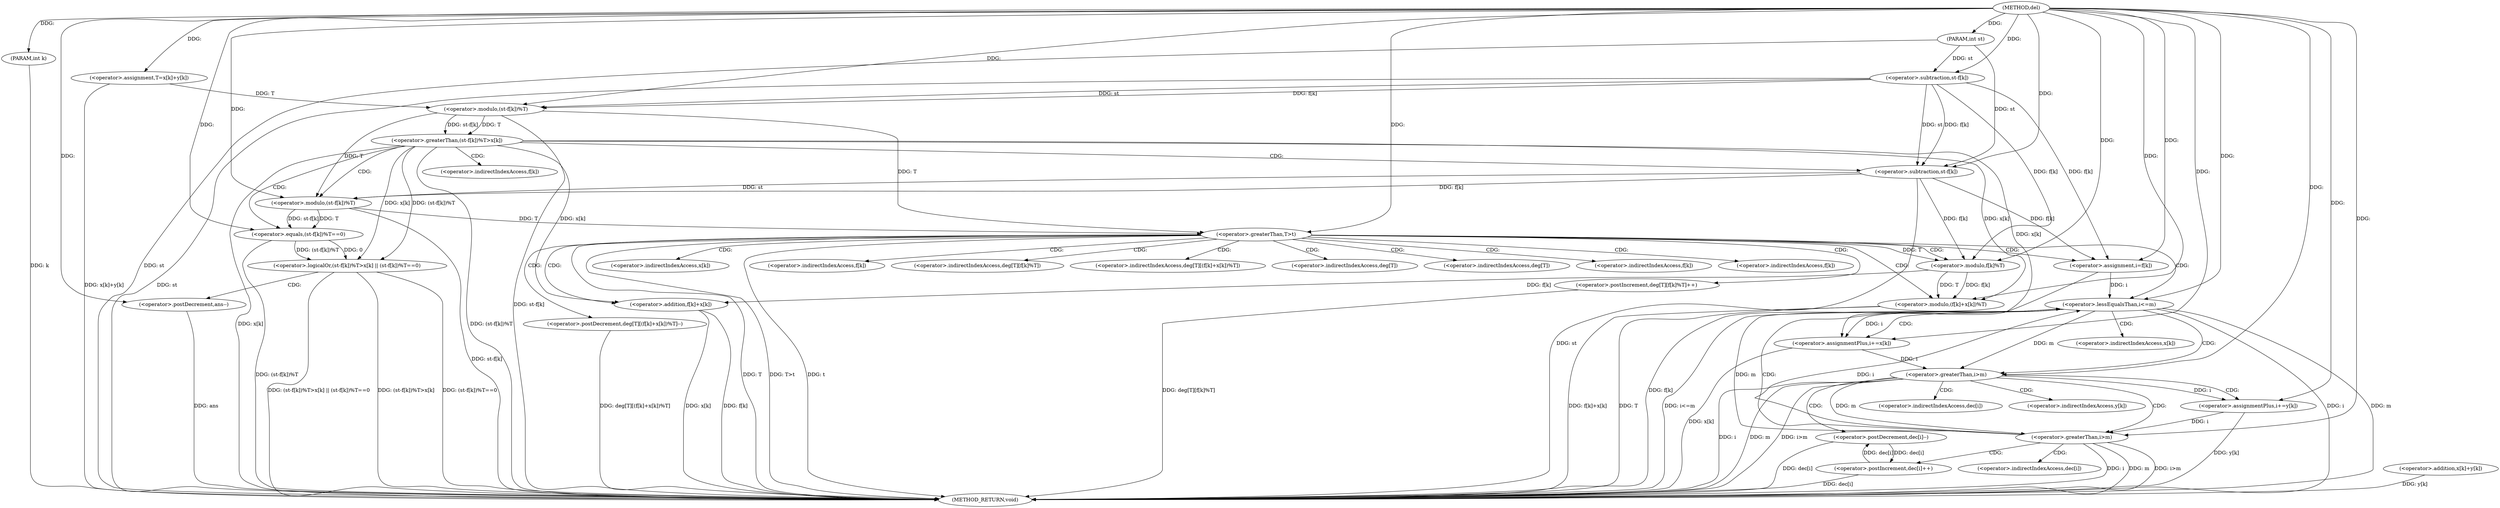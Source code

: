 digraph "del" {  
"1000189" [label = "(METHOD,del)" ]
"1000298" [label = "(METHOD_RETURN,void)" ]
"1000190" [label = "(PARAM,int st)" ]
"1000191" [label = "(PARAM,int k)" ]
"1000194" [label = "(<operator>.assignment,T=x[k]+y[k])" ]
"1000204" [label = "(<operator>.logicalOr,(st-f[k])%T>x[k] || (st-f[k])%T==0)" ]
"1000225" [label = "(<operator>.postDecrement,ans--)" ]
"1000228" [label = "(<operator>.greaterThan,T>t)" ]
"1000196" [label = "(<operator>.addition,x[k]+y[k])" ]
"1000205" [label = "(<operator>.greaterThan,(st-f[k])%T>x[k])" ]
"1000216" [label = "(<operator>.equals,(st-f[k])%T==0)" ]
"1000234" [label = "(<operator>.assignment,i=f[k])" ]
"1000239" [label = "(<operator>.lessEqualsThan,i<=m)" ]
"1000206" [label = "(<operator>.modulo,(st-f[k])%T)" ]
"1000217" [label = "(<operator>.modulo,(st-f[k])%T)" ]
"1000243" [label = "(<operator>.assignmentPlus,i+=x[k])" ]
"1000253" [label = "(<operator>.postDecrement,dec[i]--)" ]
"1000257" [label = "(<operator>.assignmentPlus,i+=y[k])" ]
"1000267" [label = "(<operator>.postIncrement,dec[i]++)" ]
"1000274" [label = "(<operator>.postIncrement,deg[T][f[k]%T]++)" ]
"1000284" [label = "(<operator>.postDecrement,deg[T][(f[k]+x[k])%T]--)" ]
"1000207" [label = "(<operator>.subtraction,st-f[k])" ]
"1000218" [label = "(<operator>.subtraction,st-f[k])" ]
"1000249" [label = "(<operator>.greaterThan,i>m)" ]
"1000263" [label = "(<operator>.greaterThan,i>m)" ]
"1000279" [label = "(<operator>.modulo,f[k]%T)" ]
"1000289" [label = "(<operator>.modulo,(f[k]+x[k])%T)" ]
"1000290" [label = "(<operator>.addition,f[k]+x[k])" ]
"1000236" [label = "(<operator>.indirectIndexAccess,f[k])" ]
"1000220" [label = "(<operator>.indirectIndexAccess,f[k])" ]
"1000245" [label = "(<operator>.indirectIndexAccess,x[k])" ]
"1000254" [label = "(<operator>.indirectIndexAccess,dec[i])" ]
"1000259" [label = "(<operator>.indirectIndexAccess,y[k])" ]
"1000268" [label = "(<operator>.indirectIndexAccess,dec[i])" ]
"1000275" [label = "(<operator>.indirectIndexAccess,deg[T][f[k]%T])" ]
"1000285" [label = "(<operator>.indirectIndexAccess,deg[T][(f[k]+x[k])%T])" ]
"1000276" [label = "(<operator>.indirectIndexAccess,deg[T])" ]
"1000286" [label = "(<operator>.indirectIndexAccess,deg[T])" ]
"1000280" [label = "(<operator>.indirectIndexAccess,f[k])" ]
"1000291" [label = "(<operator>.indirectIndexAccess,f[k])" ]
"1000294" [label = "(<operator>.indirectIndexAccess,x[k])" ]
  "1000190" -> "1000298"  [ label = "DDG: st"] 
  "1000191" -> "1000298"  [ label = "DDG: k"] 
  "1000196" -> "1000298"  [ label = "DDG: y[k]"] 
  "1000194" -> "1000298"  [ label = "DDG: x[k]+y[k]"] 
  "1000207" -> "1000298"  [ label = "DDG: st"] 
  "1000206" -> "1000298"  [ label = "DDG: st-f[k]"] 
  "1000205" -> "1000298"  [ label = "DDG: (st-f[k])%T"] 
  "1000205" -> "1000298"  [ label = "DDG: x[k]"] 
  "1000204" -> "1000298"  [ label = "DDG: (st-f[k])%T>x[k]"] 
  "1000218" -> "1000298"  [ label = "DDG: st"] 
  "1000217" -> "1000298"  [ label = "DDG: st-f[k]"] 
  "1000216" -> "1000298"  [ label = "DDG: (st-f[k])%T"] 
  "1000204" -> "1000298"  [ label = "DDG: (st-f[k])%T==0"] 
  "1000204" -> "1000298"  [ label = "DDG: (st-f[k])%T>x[k] || (st-f[k])%T==0"] 
  "1000228" -> "1000298"  [ label = "DDG: T"] 
  "1000228" -> "1000298"  [ label = "DDG: T>t"] 
  "1000274" -> "1000298"  [ label = "DDG: deg[T][f[k]%T]"] 
  "1000290" -> "1000298"  [ label = "DDG: f[k]"] 
  "1000290" -> "1000298"  [ label = "DDG: x[k]"] 
  "1000289" -> "1000298"  [ label = "DDG: f[k]+x[k]"] 
  "1000289" -> "1000298"  [ label = "DDG: T"] 
  "1000284" -> "1000298"  [ label = "DDG: deg[T][(f[k]+x[k])%T]"] 
  "1000234" -> "1000298"  [ label = "DDG: f[k]"] 
  "1000239" -> "1000298"  [ label = "DDG: i"] 
  "1000239" -> "1000298"  [ label = "DDG: m"] 
  "1000239" -> "1000298"  [ label = "DDG: i<=m"] 
  "1000243" -> "1000298"  [ label = "DDG: x[k]"] 
  "1000249" -> "1000298"  [ label = "DDG: i"] 
  "1000249" -> "1000298"  [ label = "DDG: m"] 
  "1000249" -> "1000298"  [ label = "DDG: i>m"] 
  "1000253" -> "1000298"  [ label = "DDG: dec[i]"] 
  "1000257" -> "1000298"  [ label = "DDG: y[k]"] 
  "1000263" -> "1000298"  [ label = "DDG: i"] 
  "1000263" -> "1000298"  [ label = "DDG: m"] 
  "1000263" -> "1000298"  [ label = "DDG: i>m"] 
  "1000267" -> "1000298"  [ label = "DDG: dec[i]"] 
  "1000228" -> "1000298"  [ label = "DDG: t"] 
  "1000225" -> "1000298"  [ label = "DDG: ans"] 
  "1000189" -> "1000190"  [ label = "DDG: "] 
  "1000189" -> "1000191"  [ label = "DDG: "] 
  "1000189" -> "1000194"  [ label = "DDG: "] 
  "1000205" -> "1000204"  [ label = "DDG: (st-f[k])%T"] 
  "1000205" -> "1000204"  [ label = "DDG: x[k]"] 
  "1000216" -> "1000204"  [ label = "DDG: 0"] 
  "1000216" -> "1000204"  [ label = "DDG: (st-f[k])%T"] 
  "1000189" -> "1000225"  [ label = "DDG: "] 
  "1000206" -> "1000228"  [ label = "DDG: T"] 
  "1000217" -> "1000228"  [ label = "DDG: T"] 
  "1000189" -> "1000228"  [ label = "DDG: "] 
  "1000206" -> "1000205"  [ label = "DDG: st-f[k]"] 
  "1000206" -> "1000205"  [ label = "DDG: T"] 
  "1000217" -> "1000216"  [ label = "DDG: st-f[k]"] 
  "1000217" -> "1000216"  [ label = "DDG: T"] 
  "1000189" -> "1000216"  [ label = "DDG: "] 
  "1000207" -> "1000234"  [ label = "DDG: f[k]"] 
  "1000218" -> "1000234"  [ label = "DDG: f[k]"] 
  "1000207" -> "1000206"  [ label = "DDG: f[k]"] 
  "1000207" -> "1000206"  [ label = "DDG: st"] 
  "1000194" -> "1000206"  [ label = "DDG: T"] 
  "1000189" -> "1000206"  [ label = "DDG: "] 
  "1000218" -> "1000217"  [ label = "DDG: f[k]"] 
  "1000218" -> "1000217"  [ label = "DDG: st"] 
  "1000206" -> "1000217"  [ label = "DDG: T"] 
  "1000189" -> "1000217"  [ label = "DDG: "] 
  "1000189" -> "1000234"  [ label = "DDG: "] 
  "1000234" -> "1000239"  [ label = "DDG: i"] 
  "1000263" -> "1000239"  [ label = "DDG: i"] 
  "1000189" -> "1000239"  [ label = "DDG: "] 
  "1000263" -> "1000239"  [ label = "DDG: m"] 
  "1000205" -> "1000243"  [ label = "DDG: x[k]"] 
  "1000190" -> "1000207"  [ label = "DDG: st"] 
  "1000189" -> "1000207"  [ label = "DDG: "] 
  "1000207" -> "1000218"  [ label = "DDG: st"] 
  "1000190" -> "1000218"  [ label = "DDG: st"] 
  "1000189" -> "1000218"  [ label = "DDG: "] 
  "1000207" -> "1000218"  [ label = "DDG: f[k]"] 
  "1000239" -> "1000243"  [ label = "DDG: i"] 
  "1000189" -> "1000243"  [ label = "DDG: "] 
  "1000267" -> "1000253"  [ label = "DDG: dec[i]"] 
  "1000249" -> "1000257"  [ label = "DDG: i"] 
  "1000189" -> "1000257"  [ label = "DDG: "] 
  "1000253" -> "1000267"  [ label = "DDG: dec[i]"] 
  "1000243" -> "1000249"  [ label = "DDG: i"] 
  "1000189" -> "1000249"  [ label = "DDG: "] 
  "1000239" -> "1000249"  [ label = "DDG: m"] 
  "1000257" -> "1000263"  [ label = "DDG: i"] 
  "1000189" -> "1000263"  [ label = "DDG: "] 
  "1000249" -> "1000263"  [ label = "DDG: m"] 
  "1000207" -> "1000279"  [ label = "DDG: f[k]"] 
  "1000218" -> "1000279"  [ label = "DDG: f[k]"] 
  "1000228" -> "1000279"  [ label = "DDG: T"] 
  "1000189" -> "1000279"  [ label = "DDG: "] 
  "1000205" -> "1000289"  [ label = "DDG: x[k]"] 
  "1000279" -> "1000289"  [ label = "DDG: f[k]"] 
  "1000279" -> "1000289"  [ label = "DDG: T"] 
  "1000189" -> "1000289"  [ label = "DDG: "] 
  "1000279" -> "1000290"  [ label = "DDG: f[k]"] 
  "1000205" -> "1000290"  [ label = "DDG: x[k]"] 
  "1000204" -> "1000225"  [ label = "CDG: "] 
  "1000228" -> "1000294"  [ label = "CDG: "] 
  "1000228" -> "1000286"  [ label = "CDG: "] 
  "1000228" -> "1000285"  [ label = "CDG: "] 
  "1000228" -> "1000239"  [ label = "CDG: "] 
  "1000228" -> "1000276"  [ label = "CDG: "] 
  "1000228" -> "1000291"  [ label = "CDG: "] 
  "1000228" -> "1000290"  [ label = "CDG: "] 
  "1000228" -> "1000274"  [ label = "CDG: "] 
  "1000228" -> "1000236"  [ label = "CDG: "] 
  "1000228" -> "1000234"  [ label = "CDG: "] 
  "1000228" -> "1000284"  [ label = "CDG: "] 
  "1000228" -> "1000280"  [ label = "CDG: "] 
  "1000228" -> "1000289"  [ label = "CDG: "] 
  "1000228" -> "1000279"  [ label = "CDG: "] 
  "1000228" -> "1000275"  [ label = "CDG: "] 
  "1000205" -> "1000216"  [ label = "CDG: "] 
  "1000205" -> "1000220"  [ label = "CDG: "] 
  "1000205" -> "1000218"  [ label = "CDG: "] 
  "1000205" -> "1000217"  [ label = "CDG: "] 
  "1000239" -> "1000243"  [ label = "CDG: "] 
  "1000239" -> "1000249"  [ label = "CDG: "] 
  "1000239" -> "1000245"  [ label = "CDG: "] 
  "1000249" -> "1000263"  [ label = "CDG: "] 
  "1000249" -> "1000259"  [ label = "CDG: "] 
  "1000249" -> "1000254"  [ label = "CDG: "] 
  "1000249" -> "1000253"  [ label = "CDG: "] 
  "1000249" -> "1000257"  [ label = "CDG: "] 
  "1000263" -> "1000239"  [ label = "CDG: "] 
  "1000263" -> "1000268"  [ label = "CDG: "] 
  "1000263" -> "1000267"  [ label = "CDG: "] 
}
